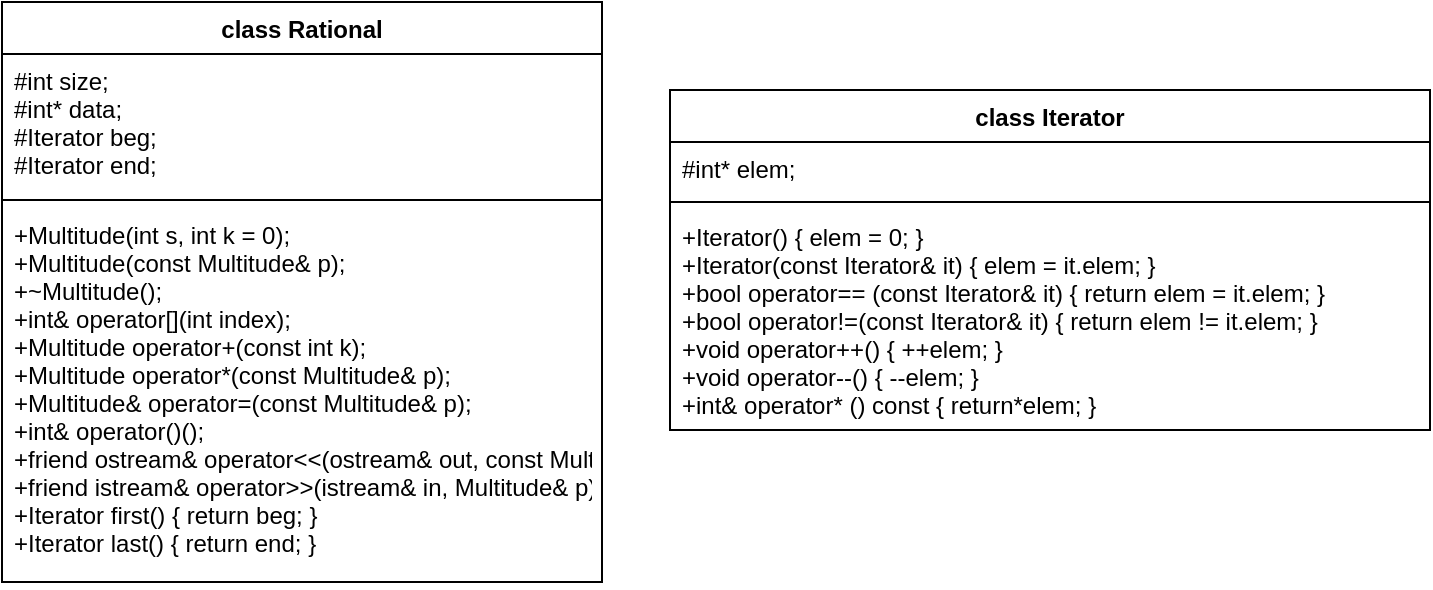 <mxfile version="17.5.0" type="device"><diagram id="8IrL2BkMaj74ObW8IwOP" name="Page-1"><mxGraphModel dx="1774" dy="757" grid="0" gridSize="10" guides="1" tooltips="1" connect="1" arrows="1" fold="1" page="0" pageScale="1" pageWidth="827" pageHeight="1169" math="0" shadow="0"><root><mxCell id="0"/><mxCell id="1" parent="0"/><mxCell id="d78JHvJ_8xpmT59eT0_7-5" value="class Rational" style="swimlane;fontStyle=1;align=center;verticalAlign=top;childLayout=stackLayout;horizontal=1;startSize=26;horizontalStack=0;resizeParent=1;resizeParentMax=0;resizeLast=0;collapsible=1;marginBottom=0;" vertex="1" parent="1"><mxGeometry x="-185" y="246" width="300" height="290" as="geometry"/></mxCell><mxCell id="d78JHvJ_8xpmT59eT0_7-6" value="#int size;&#10;#int* data;&#10;#Iterator beg;&#10;#Iterator end;" style="text;strokeColor=none;fillColor=none;align=left;verticalAlign=top;spacingLeft=4;spacingRight=4;overflow=hidden;rotatable=0;points=[[0,0.5],[1,0.5]];portConstraint=eastwest;" vertex="1" parent="d78JHvJ_8xpmT59eT0_7-5"><mxGeometry y="26" width="300" height="69" as="geometry"/></mxCell><mxCell id="d78JHvJ_8xpmT59eT0_7-7" value="" style="line;strokeWidth=1;fillColor=none;align=left;verticalAlign=middle;spacingTop=-1;spacingLeft=3;spacingRight=3;rotatable=0;labelPosition=right;points=[];portConstraint=eastwest;" vertex="1" parent="d78JHvJ_8xpmT59eT0_7-5"><mxGeometry y="95" width="300" height="8" as="geometry"/></mxCell><mxCell id="d78JHvJ_8xpmT59eT0_7-8" value="+Multitude(int s, int k = 0);&#10;+Multitude(const Multitude&amp; p);&#10;+~Multitude();&#10;+int&amp; operator[](int index);&#10;+Multitude operator+(const int k);&#10;+Multitude operator*(const Multitude&amp; p);&#10;+Multitude&amp; operator=(const Multitude&amp; p);&#10;+int&amp; operator()();&#10;+friend ostream&amp; operator&lt;&lt;(ostream&amp; out, const Multitude&amp; p);&#10;+friend istream&amp; operator&gt;&gt;(istream&amp; in, Multitude&amp; p);&#10;+Iterator first() { return beg; }&#10;+Iterator last() { return end; }" style="text;strokeColor=none;fillColor=none;align=left;verticalAlign=top;spacingLeft=4;spacingRight=4;overflow=hidden;rotatable=0;points=[[0,0.5],[1,0.5]];portConstraint=eastwest;" vertex="1" parent="d78JHvJ_8xpmT59eT0_7-5"><mxGeometry y="103" width="300" height="187" as="geometry"/></mxCell><mxCell id="d78JHvJ_8xpmT59eT0_7-9" value="class Iterator" style="swimlane;fontStyle=1;align=center;verticalAlign=top;childLayout=stackLayout;horizontal=1;startSize=26;horizontalStack=0;resizeParent=1;resizeParentMax=0;resizeLast=0;collapsible=1;marginBottom=0;" vertex="1" parent="1"><mxGeometry x="149" y="290" width="380" height="170" as="geometry"/></mxCell><mxCell id="d78JHvJ_8xpmT59eT0_7-10" value="#int* elem;" style="text;strokeColor=none;fillColor=none;align=left;verticalAlign=top;spacingLeft=4;spacingRight=4;overflow=hidden;rotatable=0;points=[[0,0.5],[1,0.5]];portConstraint=eastwest;" vertex="1" parent="d78JHvJ_8xpmT59eT0_7-9"><mxGeometry y="26" width="380" height="26" as="geometry"/></mxCell><mxCell id="d78JHvJ_8xpmT59eT0_7-11" value="" style="line;strokeWidth=1;fillColor=none;align=left;verticalAlign=middle;spacingTop=-1;spacingLeft=3;spacingRight=3;rotatable=0;labelPosition=right;points=[];portConstraint=eastwest;" vertex="1" parent="d78JHvJ_8xpmT59eT0_7-9"><mxGeometry y="52" width="380" height="8" as="geometry"/></mxCell><mxCell id="d78JHvJ_8xpmT59eT0_7-12" value="+Iterator() { elem = 0; }&#10;+Iterator(const Iterator&amp; it) { elem = it.elem; }&#10;+bool operator== (const Iterator&amp; it) { return elem = it.elem; }&#10;+bool operator!=(const Iterator&amp; it) { return elem != it.elem; }&#10;+void operator++() { ++elem; }&#10;+void operator--() { --elem; }&#10;+int&amp; operator* () const { return*elem; }" style="text;strokeColor=none;fillColor=none;align=left;verticalAlign=top;spacingLeft=4;spacingRight=4;overflow=hidden;rotatable=0;points=[[0,0.5],[1,0.5]];portConstraint=eastwest;" vertex="1" parent="d78JHvJ_8xpmT59eT0_7-9"><mxGeometry y="60" width="380" height="110" as="geometry"/></mxCell></root></mxGraphModel></diagram></mxfile>